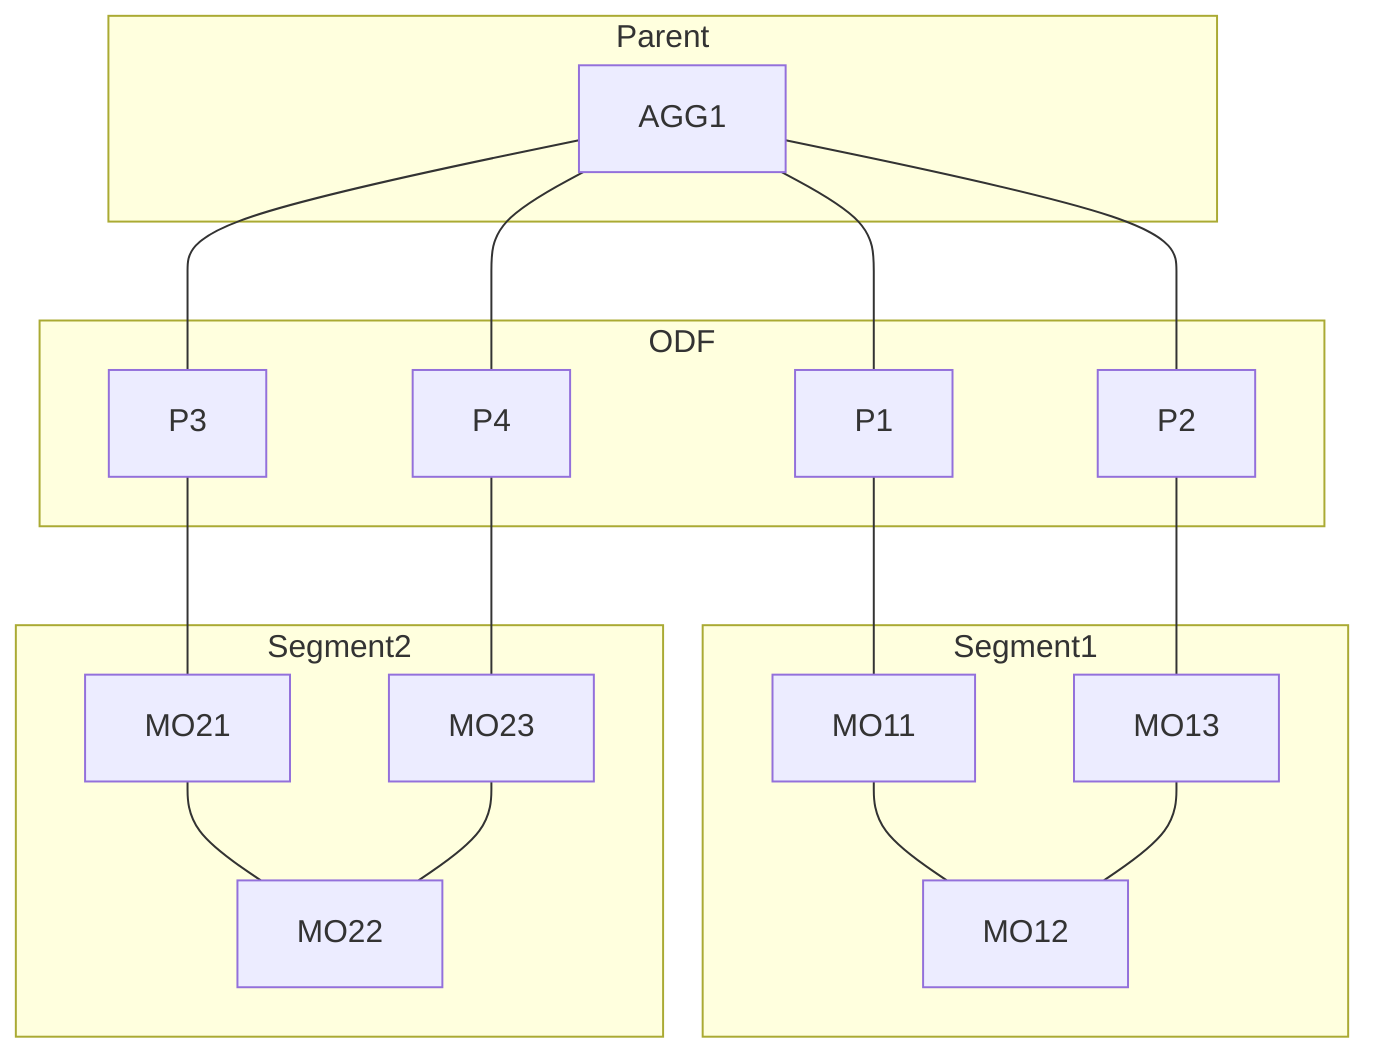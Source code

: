 graph TB
    subgraph Parent
    AGG1
    end
    subgraph ODF
    P1
    P2
    P3
    P4
    end
    subgraph Segment1
    MO11
    MO12
    MO13
    end
    subgraph Segment2
    MO21
    MO22
    MO23
    end
    AGG1 --- P1
    P1   --- MO11
    AGG1 --- P2
    P2   --- MO13
    MO11 --- MO12
    MO13 --- MO12
    AGG1 --- P3
    P3   --- MO21
    AGG1 --- P4
    P4   --- MO23
    MO21 --- MO22
    MO23 --- MO22